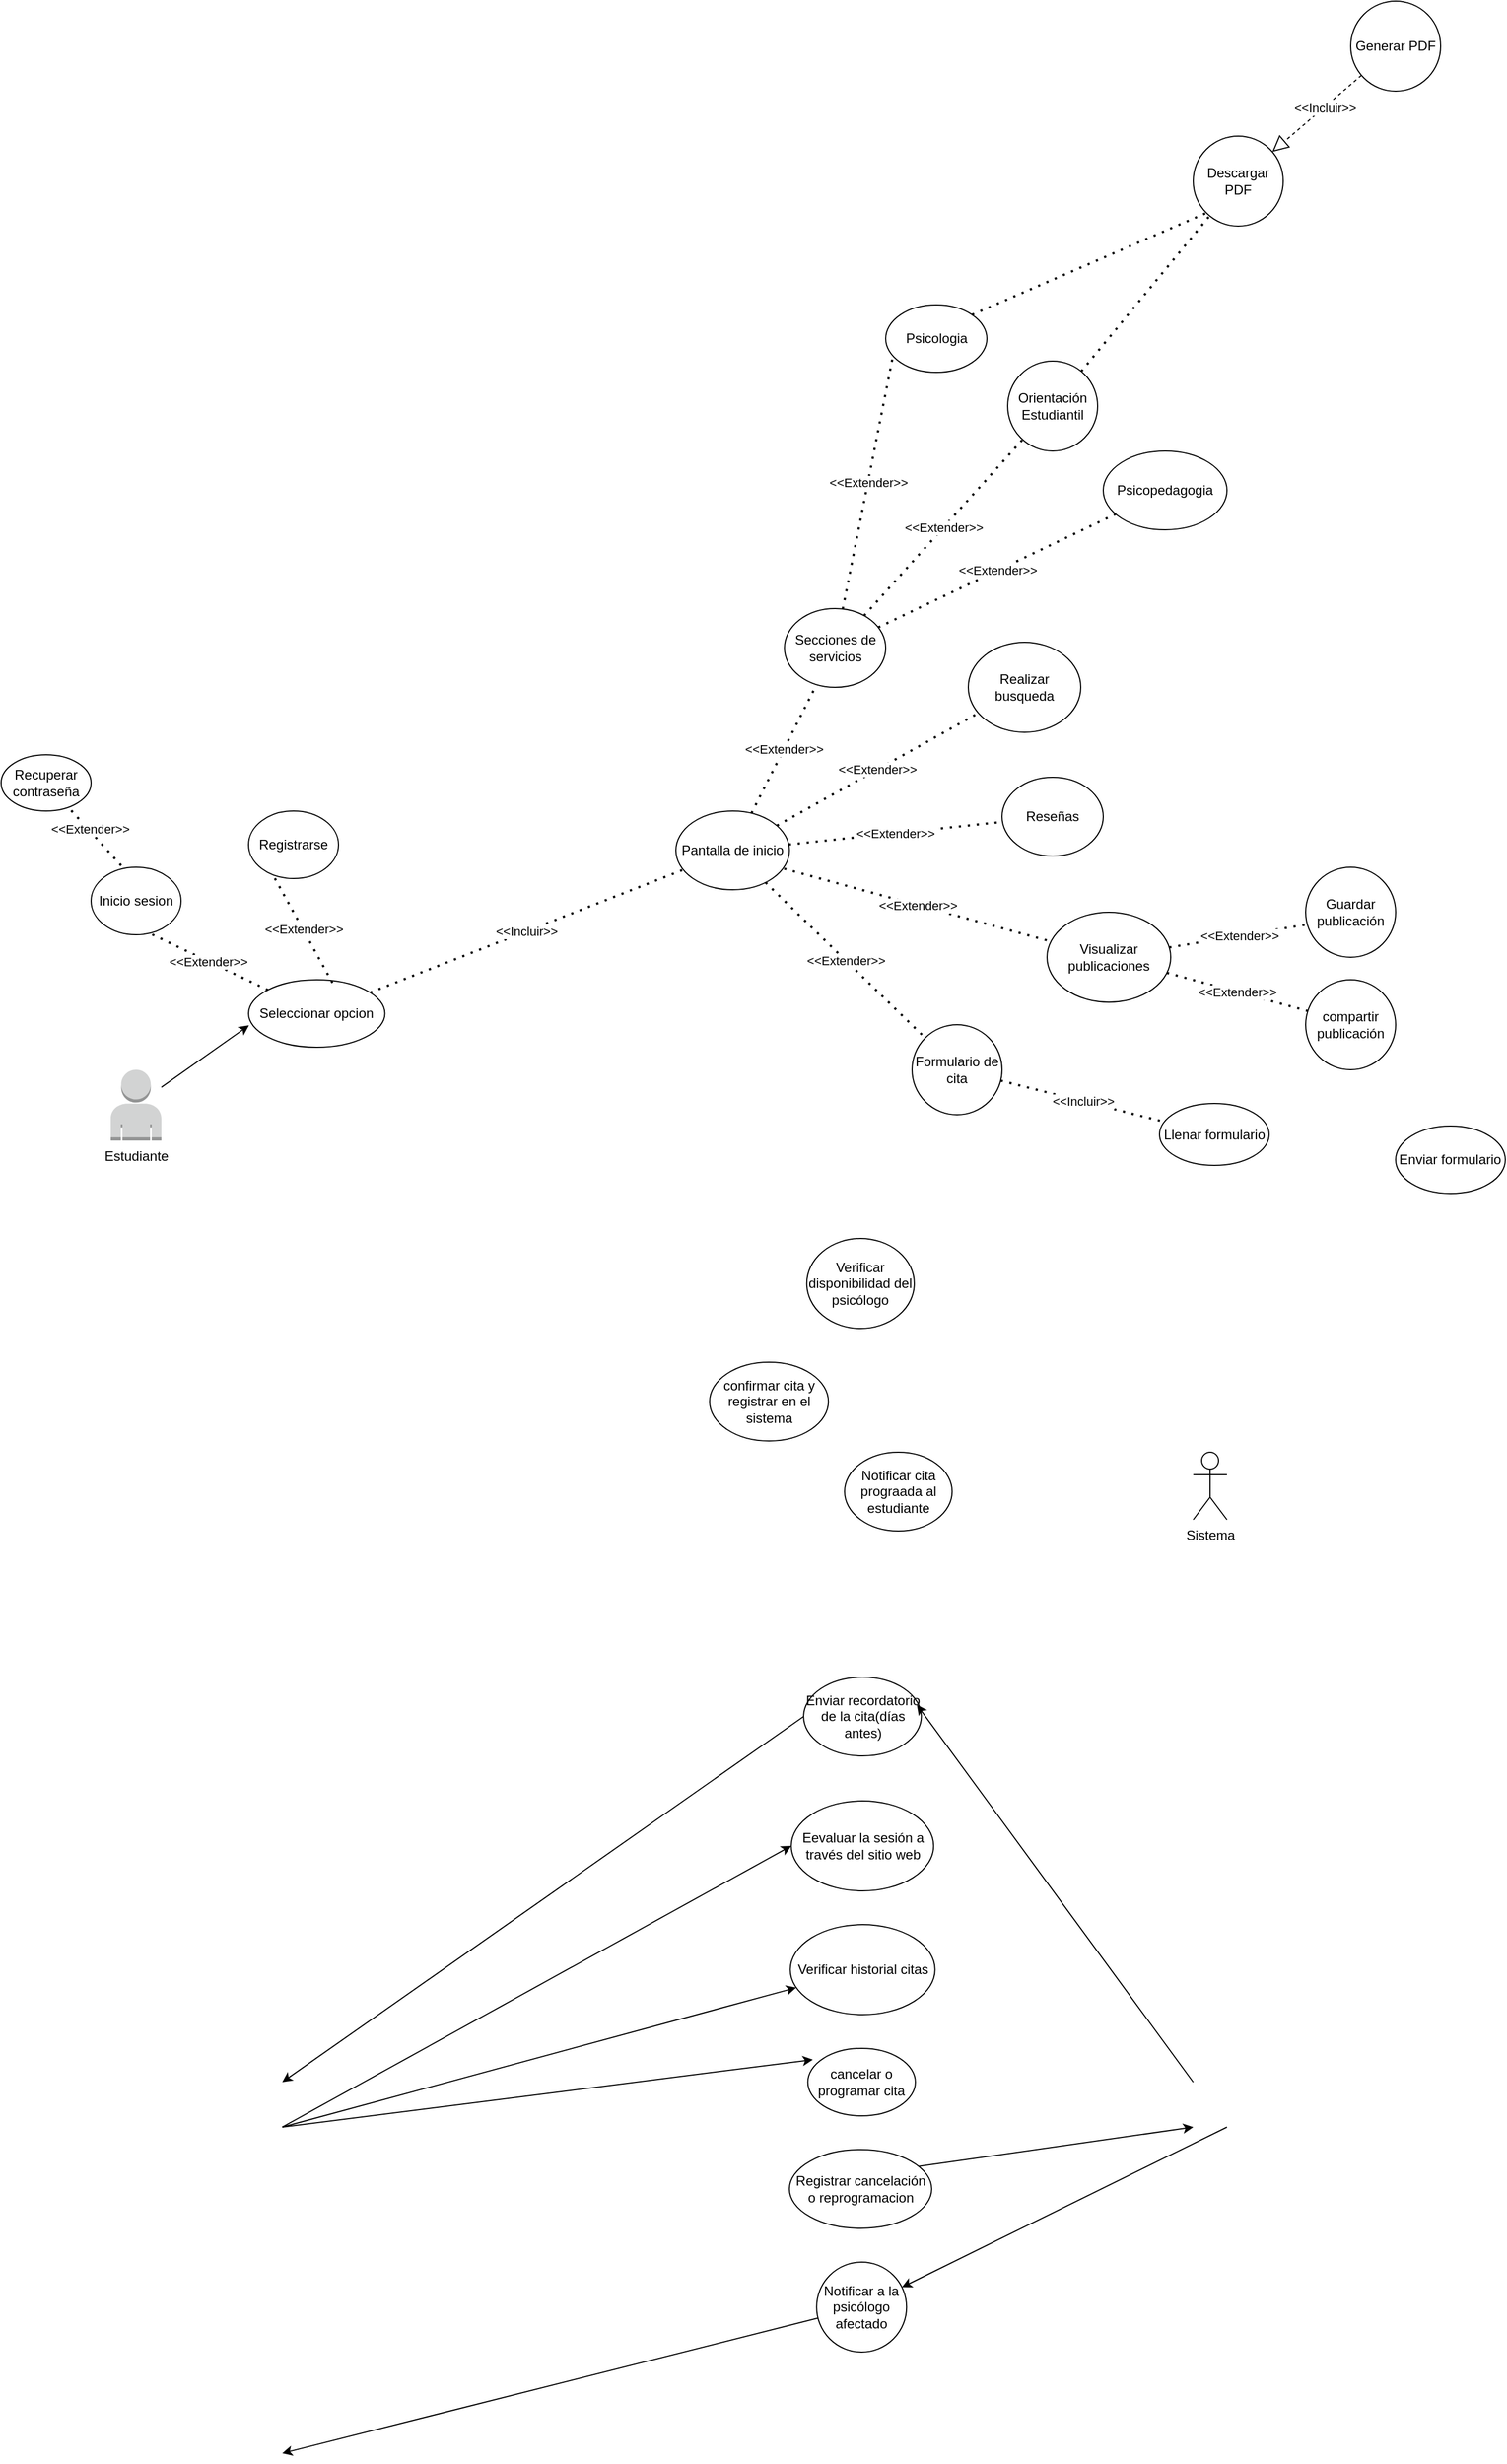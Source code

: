 <mxfile version="21.5.0" type="github">
  <diagram id="7m72LDxQtxL-9XKPCtJv" name="Página-1">
    <mxGraphModel dx="1247" dy="1749" grid="1" gridSize="10" guides="1" tooltips="1" connect="1" arrows="1" fold="1" page="1" pageScale="1" pageWidth="850" pageHeight="1100" math="0" shadow="0">
      <root>
        <mxCell id="0" />
        <mxCell id="1" parent="0" />
        <mxCell id="SLZqTuVwZuzJUBH67Rhd-2" value="Seleccionar opcion" style="ellipse;whiteSpace=wrap;html=1;" parent="1" vertex="1">
          <mxGeometry x="350.0" y="390" width="121.25" height="60" as="geometry" />
        </mxCell>
        <mxCell id="SLZqTuVwZuzJUBH67Rhd-8" value="Llenar formulario" style="ellipse;whiteSpace=wrap;html=1;" parent="1" vertex="1">
          <mxGeometry x="1160" y="500" width="97.5" height="55" as="geometry" />
        </mxCell>
        <mxCell id="SLZqTuVwZuzJUBH67Rhd-10" value="&lt;div&gt;Enviar formulario&lt;br&gt;&lt;/div&gt;" style="ellipse;whiteSpace=wrap;html=1;" parent="1" vertex="1">
          <mxGeometry x="1370" y="520" width="97.49" height="60" as="geometry" />
        </mxCell>
        <mxCell id="SLZqTuVwZuzJUBH67Rhd-12" value="Verificar disponibilidad del psicólogo" style="ellipse;whiteSpace=wrap;html=1;" parent="1" vertex="1">
          <mxGeometry x="846.37" y="620" width="95.62" height="80" as="geometry" />
        </mxCell>
        <mxCell id="SLZqTuVwZuzJUBH67Rhd-14" value="confirmar cita y registrar en el sistema" style="ellipse;whiteSpace=wrap;html=1;" parent="1" vertex="1">
          <mxGeometry x="760" y="730" width="105.62" height="70" as="geometry" />
        </mxCell>
        <mxCell id="SLZqTuVwZuzJUBH67Rhd-16" value="Notificar cita prograada al estudiante" style="ellipse;whiteSpace=wrap;html=1;" parent="1" vertex="1">
          <mxGeometry x="880" y="810" width="95.62" height="70" as="geometry" />
        </mxCell>
        <mxCell id="SLZqTuVwZuzJUBH67Rhd-19" value="Enviar recordatorio de la cita(días antes)" style="ellipse;whiteSpace=wrap;html=1;" parent="1" vertex="1">
          <mxGeometry x="843.54" y="1010" width="104.68" height="70" as="geometry" />
        </mxCell>
        <mxCell id="SLZqTuVwZuzJUBH67Rhd-25" value="Eevaluar la sesión a través del sitio web " style="ellipse;whiteSpace=wrap;html=1;" parent="1" vertex="1">
          <mxGeometry x="832.59" y="1120" width="126.57" height="80" as="geometry" />
        </mxCell>
        <mxCell id="SLZqTuVwZuzJUBH67Rhd-29" value="Sistema" style="shape=umlActor;verticalLabelPosition=bottom;verticalAlign=top;html=1;outlineConnect=0;" parent="1" vertex="1">
          <mxGeometry x="1190" y="810" width="30" height="60" as="geometry" />
        </mxCell>
        <mxCell id="SLZqTuVwZuzJUBH67Rhd-36" value="" style="endArrow=classic;html=1;rounded=0;entryX=0.003;entryY=0.676;entryDx=0;entryDy=0;entryPerimeter=0;" parent="1" source="rhVo1ASn1AgVRIdYZEBx-45" target="SLZqTuVwZuzJUBH67Rhd-2" edge="1">
          <mxGeometry width="50" height="50" relative="1" as="geometry">
            <mxPoint x="130" y="560" as="sourcePoint" />
            <mxPoint x="900" y="670" as="targetPoint" />
          </mxGeometry>
        </mxCell>
        <mxCell id="SLZqTuVwZuzJUBH67Rhd-49" value="" style="endArrow=classic;html=1;rounded=0;exitX=0;exitY=0.333;exitDx=0;exitDy=0;exitPerimeter=0;entryX=0.962;entryY=0.35;entryDx=0;entryDy=0;entryPerimeter=0;" parent="1" target="SLZqTuVwZuzJUBH67Rhd-19" edge="1">
          <mxGeometry width="50" height="50" relative="1" as="geometry">
            <mxPoint x="1190" y="1370" as="sourcePoint" />
            <mxPoint x="870" y="1397" as="targetPoint" />
          </mxGeometry>
        </mxCell>
        <mxCell id="SLZqTuVwZuzJUBH67Rhd-50" value="" style="endArrow=classic;html=1;rounded=0;exitX=0;exitY=0.5;exitDx=0;exitDy=0;entryX=1;entryY=0.333;entryDx=0;entryDy=0;entryPerimeter=0;" parent="1" source="SLZqTuVwZuzJUBH67Rhd-19" edge="1">
          <mxGeometry width="50" height="50" relative="1" as="geometry">
            <mxPoint x="1200" y="1380" as="sourcePoint" />
            <mxPoint x="380" y="1370" as="targetPoint" />
          </mxGeometry>
        </mxCell>
        <mxCell id="SLZqTuVwZuzJUBH67Rhd-51" value="Verificar historial citas " style="ellipse;whiteSpace=wrap;html=1;" parent="1" vertex="1">
          <mxGeometry x="831.68" y="1230" width="128.7" height="80" as="geometry" />
        </mxCell>
        <mxCell id="SLZqTuVwZuzJUBH67Rhd-53" value="" style="endArrow=classic;html=1;rounded=0;exitX=1;exitY=1;exitDx=0;exitDy=0;exitPerimeter=0;" parent="1" target="SLZqTuVwZuzJUBH67Rhd-51" edge="1">
          <mxGeometry width="50" height="50" relative="1" as="geometry">
            <mxPoint x="380" y="1410" as="sourcePoint" />
            <mxPoint x="900" y="1380" as="targetPoint" />
          </mxGeometry>
        </mxCell>
        <mxCell id="SLZqTuVwZuzJUBH67Rhd-54" value="" style="endArrow=classic;html=1;rounded=0;exitX=1;exitY=1;exitDx=0;exitDy=0;exitPerimeter=0;entryX=0;entryY=0.5;entryDx=0;entryDy=0;" parent="1" target="SLZqTuVwZuzJUBH67Rhd-25" edge="1">
          <mxGeometry width="50" height="50" relative="1" as="geometry">
            <mxPoint x="380" y="1410" as="sourcePoint" />
            <mxPoint x="803" y="1507" as="targetPoint" />
          </mxGeometry>
        </mxCell>
        <mxCell id="SLZqTuVwZuzJUBH67Rhd-55" value="cancelar o programar cita" style="ellipse;whiteSpace=wrap;html=1;" parent="1" vertex="1">
          <mxGeometry x="847.31" y="1340" width="95.65" height="60" as="geometry" />
        </mxCell>
        <mxCell id="SLZqTuVwZuzJUBH67Rhd-57" value="" style="endArrow=classic;html=1;rounded=0;entryX=0.046;entryY=0.167;entryDx=0;entryDy=0;entryPerimeter=0;" parent="1" target="SLZqTuVwZuzJUBH67Rhd-55" edge="1">
          <mxGeometry width="50" height="50" relative="1" as="geometry">
            <mxPoint x="380" y="1410" as="sourcePoint" />
            <mxPoint x="803" y="1507" as="targetPoint" />
          </mxGeometry>
        </mxCell>
        <mxCell id="SLZqTuVwZuzJUBH67Rhd-58" value="Registrar cancelación o reprogramacion" style="ellipse;whiteSpace=wrap;html=1;" parent="1" vertex="1">
          <mxGeometry x="830.91" y="1430" width="126.54" height="70" as="geometry" />
        </mxCell>
        <mxCell id="SLZqTuVwZuzJUBH67Rhd-61" value="" style="endArrow=classic;html=1;rounded=0;entryX=0;entryY=1;entryDx=0;entryDy=0;entryPerimeter=0;exitX=0.909;exitY=0.213;exitDx=0;exitDy=0;exitPerimeter=0;" parent="1" source="SLZqTuVwZuzJUBH67Rhd-58" edge="1">
          <mxGeometry width="50" height="50" relative="1" as="geometry">
            <mxPoint x="850" y="1510" as="sourcePoint" />
            <mxPoint x="1190" y="1410" as="targetPoint" />
          </mxGeometry>
        </mxCell>
        <mxCell id="SLZqTuVwZuzJUBH67Rhd-62" value="Notificar a la psicólogo afectado " style="ellipse;whiteSpace=wrap;html=1;" parent="1" vertex="1">
          <mxGeometry x="855.12" y="1530" width="80" height="80" as="geometry" />
        </mxCell>
        <mxCell id="SLZqTuVwZuzJUBH67Rhd-64" value="" style="endArrow=classic;html=1;rounded=0;exitX=1;exitY=1;exitDx=0;exitDy=0;exitPerimeter=0;" parent="1" target="SLZqTuVwZuzJUBH67Rhd-62" edge="1">
          <mxGeometry width="50" height="50" relative="1" as="geometry">
            <mxPoint x="1220" y="1410" as="sourcePoint" />
            <mxPoint x="1200" y="1420" as="targetPoint" />
          </mxGeometry>
        </mxCell>
        <mxCell id="SLZqTuVwZuzJUBH67Rhd-66" value="" style="endArrow=classic;html=1;rounded=0;entryX=1;entryY=1;entryDx=0;entryDy=0;entryPerimeter=0;" parent="1" source="SLZqTuVwZuzJUBH67Rhd-62" edge="1">
          <mxGeometry width="50" height="50" relative="1" as="geometry">
            <mxPoint x="924" y="1705" as="sourcePoint" />
            <mxPoint x="380" y="1700" as="targetPoint" />
          </mxGeometry>
        </mxCell>
        <mxCell id="rhVo1ASn1AgVRIdYZEBx-3" value="Recuperar contraseña" style="ellipse;whiteSpace=wrap;html=1;" vertex="1" parent="1">
          <mxGeometry x="130" y="190" width="80" height="50" as="geometry" />
        </mxCell>
        <mxCell id="rhVo1ASn1AgVRIdYZEBx-4" value="Inicio sesion" style="ellipse;whiteSpace=wrap;html=1;" vertex="1" parent="1">
          <mxGeometry x="210" y="290" width="80" height="60" as="geometry" />
        </mxCell>
        <mxCell id="rhVo1ASn1AgVRIdYZEBx-5" value="Registrarse" style="ellipse;whiteSpace=wrap;html=1;" vertex="1" parent="1">
          <mxGeometry x="350.0" y="240" width="80" height="60" as="geometry" />
        </mxCell>
        <mxCell id="rhVo1ASn1AgVRIdYZEBx-6" value="Pantalla de inicio" style="ellipse;whiteSpace=wrap;html=1;" vertex="1" parent="1">
          <mxGeometry x="730" y="240" width="100.91" height="70" as="geometry" />
        </mxCell>
        <mxCell id="rhVo1ASn1AgVRIdYZEBx-7" value="" style="endArrow=none;dashed=1;html=1;dashPattern=1 3;strokeWidth=2;rounded=0;exitX=0.334;exitY=-0.026;exitDx=0;exitDy=0;exitPerimeter=0;" edge="1" parent="1" source="rhVo1ASn1AgVRIdYZEBx-4" target="rhVo1ASn1AgVRIdYZEBx-3">
          <mxGeometry width="50" height="50" relative="1" as="geometry">
            <mxPoint x="300" y="390" as="sourcePoint" />
            <mxPoint x="350.0" y="340" as="targetPoint" />
          </mxGeometry>
        </mxCell>
        <mxCell id="rhVo1ASn1AgVRIdYZEBx-8" value="&amp;lt;&amp;lt;Extender&amp;gt;&amp;gt;" style="edgeLabel;html=1;align=center;verticalAlign=middle;resizable=0;points=[];" vertex="1" connectable="0" parent="rhVo1ASn1AgVRIdYZEBx-7">
          <mxGeometry x="0.204" y="-2" relative="1" as="geometry">
            <mxPoint x="-1" as="offset" />
          </mxGeometry>
        </mxCell>
        <mxCell id="rhVo1ASn1AgVRIdYZEBx-12" value="&amp;lt;&amp;lt;Extender&amp;gt;&amp;gt;" style="endArrow=none;dashed=1;html=1;dashPattern=1 3;strokeWidth=2;rounded=0;entryX=0.646;entryY=0.974;entryDx=0;entryDy=0;entryPerimeter=0;" edge="1" parent="1" source="SLZqTuVwZuzJUBH67Rhd-2" target="rhVo1ASn1AgVRIdYZEBx-4">
          <mxGeometry width="50" height="50" relative="1" as="geometry">
            <mxPoint x="580" y="470" as="sourcePoint" />
            <mxPoint x="630" y="420" as="targetPoint" />
          </mxGeometry>
        </mxCell>
        <mxCell id="rhVo1ASn1AgVRIdYZEBx-13" value="&amp;lt;&amp;lt;Extender&amp;gt;&amp;gt;" style="endArrow=none;dashed=1;html=1;dashPattern=1 3;strokeWidth=2;rounded=0;entryX=0.283;entryY=0.974;entryDx=0;entryDy=0;entryPerimeter=0;exitX=0.615;exitY=0.045;exitDx=0;exitDy=0;exitPerimeter=0;" edge="1" parent="1" source="SLZqTuVwZuzJUBH67Rhd-2" target="rhVo1ASn1AgVRIdYZEBx-5">
          <mxGeometry width="50" height="50" relative="1" as="geometry">
            <mxPoint x="580" y="470" as="sourcePoint" />
            <mxPoint x="630" y="420" as="targetPoint" />
          </mxGeometry>
        </mxCell>
        <mxCell id="rhVo1ASn1AgVRIdYZEBx-15" value="&amp;lt;&amp;lt;Incluir&amp;gt;&amp;gt;" style="endArrow=none;dashed=1;html=1;dashPattern=1 3;strokeWidth=2;rounded=0;" edge="1" parent="1" source="SLZqTuVwZuzJUBH67Rhd-2" target="rhVo1ASn1AgVRIdYZEBx-6">
          <mxGeometry width="50" height="50" relative="1" as="geometry">
            <mxPoint x="702.81" y="750" as="sourcePoint" />
            <mxPoint x="752.81" y="700" as="targetPoint" />
          </mxGeometry>
        </mxCell>
        <mxCell id="rhVo1ASn1AgVRIdYZEBx-20" value="Psicologia" style="ellipse;whiteSpace=wrap;html=1;" vertex="1" parent="1">
          <mxGeometry x="916.54" y="-210" width="90" height="60" as="geometry" />
        </mxCell>
        <mxCell id="rhVo1ASn1AgVRIdYZEBx-21" value="Orientación Estudiantil" style="ellipse;whiteSpace=wrap;html=1;" vertex="1" parent="1">
          <mxGeometry x="1025" y="-160" width="80" height="80" as="geometry" />
        </mxCell>
        <mxCell id="rhVo1ASn1AgVRIdYZEBx-22" value="Psicopedagogia" style="ellipse;whiteSpace=wrap;html=1;" vertex="1" parent="1">
          <mxGeometry x="1110" y="-80" width="110" height="70" as="geometry" />
        </mxCell>
        <mxCell id="rhVo1ASn1AgVRIdYZEBx-24" value="Secciones de servicios" style="ellipse;whiteSpace=wrap;html=1;" vertex="1" parent="1">
          <mxGeometry x="826.54" y="60" width="90" height="70" as="geometry" />
        </mxCell>
        <mxCell id="rhVo1ASn1AgVRIdYZEBx-25" value="&amp;lt;&amp;lt;Extender&amp;gt;&amp;gt;" style="endArrow=none;dashed=1;html=1;dashPattern=1 3;strokeWidth=2;rounded=0;" edge="1" parent="1" source="rhVo1ASn1AgVRIdYZEBx-6" target="rhVo1ASn1AgVRIdYZEBx-24">
          <mxGeometry width="50" height="50" relative="1" as="geometry">
            <mxPoint x="850" y="400" as="sourcePoint" />
            <mxPoint x="900" y="350" as="targetPoint" />
          </mxGeometry>
        </mxCell>
        <mxCell id="rhVo1ASn1AgVRIdYZEBx-26" value="&amp;lt;&amp;lt;Extender&amp;gt;&amp;gt;" style="endArrow=none;dashed=1;html=1;dashPattern=1 3;strokeWidth=2;rounded=0;entryX=0.074;entryY=0.741;entryDx=0;entryDy=0;entryPerimeter=0;" edge="1" parent="1" source="rhVo1ASn1AgVRIdYZEBx-24" target="rhVo1ASn1AgVRIdYZEBx-20">
          <mxGeometry width="50" height="50" relative="1" as="geometry">
            <mxPoint x="850" y="220" as="sourcePoint" />
            <mxPoint x="900" y="170" as="targetPoint" />
          </mxGeometry>
        </mxCell>
        <mxCell id="rhVo1ASn1AgVRIdYZEBx-27" value="&amp;lt;&amp;lt;Extender&amp;gt;&amp;gt;" style="endArrow=none;dashed=1;html=1;dashPattern=1 3;strokeWidth=2;rounded=0;" edge="1" parent="1" source="rhVo1ASn1AgVRIdYZEBx-24" target="rhVo1ASn1AgVRIdYZEBx-21">
          <mxGeometry width="50" height="50" relative="1" as="geometry">
            <mxPoint x="850" y="220" as="sourcePoint" />
            <mxPoint x="900" y="170" as="targetPoint" />
          </mxGeometry>
        </mxCell>
        <mxCell id="rhVo1ASn1AgVRIdYZEBx-28" value="&amp;lt;&amp;lt;Extender&amp;gt;&amp;gt;" style="endArrow=none;dashed=1;html=1;dashPattern=1 3;strokeWidth=2;rounded=0;" edge="1" parent="1" source="rhVo1ASn1AgVRIdYZEBx-24" target="rhVo1ASn1AgVRIdYZEBx-22">
          <mxGeometry width="50" height="50" relative="1" as="geometry">
            <mxPoint x="850" y="220" as="sourcePoint" />
            <mxPoint x="900" y="170" as="targetPoint" />
          </mxGeometry>
        </mxCell>
        <mxCell id="rhVo1ASn1AgVRIdYZEBx-29" value="Realizar busqueda" style="ellipse;whiteSpace=wrap;html=1;" vertex="1" parent="1">
          <mxGeometry x="990" y="90" width="100" height="80" as="geometry" />
        </mxCell>
        <mxCell id="rhVo1ASn1AgVRIdYZEBx-30" value="&amp;lt;&amp;lt;Extender&amp;gt;&amp;gt;" style="endArrow=none;dashed=1;html=1;dashPattern=1 3;strokeWidth=2;rounded=0;" edge="1" parent="1" source="rhVo1ASn1AgVRIdYZEBx-6" target="rhVo1ASn1AgVRIdYZEBx-29">
          <mxGeometry width="50" height="50" relative="1" as="geometry">
            <mxPoint x="850" y="400" as="sourcePoint" />
            <mxPoint x="900" y="350" as="targetPoint" />
          </mxGeometry>
        </mxCell>
        <mxCell id="rhVo1ASn1AgVRIdYZEBx-31" value="Reseñas" style="ellipse;whiteSpace=wrap;html=1;" vertex="1" parent="1">
          <mxGeometry x="1020" y="210" width="90" height="70" as="geometry" />
        </mxCell>
        <mxCell id="rhVo1ASn1AgVRIdYZEBx-32" value="&amp;lt;&amp;lt;Extender&amp;gt;&amp;gt;" style="endArrow=none;dashed=1;html=1;dashPattern=1 3;strokeWidth=2;rounded=0;" edge="1" parent="1" source="rhVo1ASn1AgVRIdYZEBx-6" target="rhVo1ASn1AgVRIdYZEBx-31">
          <mxGeometry width="50" height="50" relative="1" as="geometry">
            <mxPoint x="900" y="340" as="sourcePoint" />
            <mxPoint x="950" y="290" as="targetPoint" />
          </mxGeometry>
        </mxCell>
        <mxCell id="rhVo1ASn1AgVRIdYZEBx-33" value="Visualizar publicaciones" style="ellipse;whiteSpace=wrap;html=1;" vertex="1" parent="1">
          <mxGeometry x="1060" y="330" width="110" height="80" as="geometry" />
        </mxCell>
        <mxCell id="rhVo1ASn1AgVRIdYZEBx-34" value="&amp;lt;&amp;lt;Extender&amp;gt;&amp;gt;" style="endArrow=none;dashed=1;html=1;dashPattern=1 3;strokeWidth=2;rounded=0;exitX=0.954;exitY=0.733;exitDx=0;exitDy=0;exitPerimeter=0;" edge="1" parent="1" source="rhVo1ASn1AgVRIdYZEBx-6" target="rhVo1ASn1AgVRIdYZEBx-33">
          <mxGeometry width="50" height="50" relative="1" as="geometry">
            <mxPoint x="1000" y="330" as="sourcePoint" />
            <mxPoint x="1050" y="280" as="targetPoint" />
          </mxGeometry>
        </mxCell>
        <mxCell id="rhVo1ASn1AgVRIdYZEBx-35" value="Guardar publicación" style="ellipse;whiteSpace=wrap;html=1;" vertex="1" parent="1">
          <mxGeometry x="1290" y="290" width="80" height="80" as="geometry" />
        </mxCell>
        <mxCell id="rhVo1ASn1AgVRIdYZEBx-37" value="compartir publicación" style="ellipse;whiteSpace=wrap;html=1;" vertex="1" parent="1">
          <mxGeometry x="1290" y="390" width="80" height="80" as="geometry" />
        </mxCell>
        <mxCell id="rhVo1ASn1AgVRIdYZEBx-39" value="&amp;lt;&amp;lt;Extender&amp;gt;&amp;gt;" style="endArrow=none;dashed=1;html=1;dashPattern=1 3;strokeWidth=2;rounded=0;entryX=0.039;entryY=0.632;entryDx=0;entryDy=0;entryPerimeter=0;" edge="1" parent="1" source="rhVo1ASn1AgVRIdYZEBx-33" target="rhVo1ASn1AgVRIdYZEBx-35">
          <mxGeometry width="50" height="50" relative="1" as="geometry">
            <mxPoint x="1100" y="460" as="sourcePoint" />
            <mxPoint x="1150" y="410" as="targetPoint" />
          </mxGeometry>
        </mxCell>
        <mxCell id="rhVo1ASn1AgVRIdYZEBx-40" value="&amp;lt;&amp;lt;Extender&amp;gt;&amp;gt;" style="endArrow=none;dashed=1;html=1;dashPattern=1 3;strokeWidth=2;rounded=0;entryX=0.021;entryY=0.346;entryDx=0;entryDy=0;entryPerimeter=0;" edge="1" parent="1" source="rhVo1ASn1AgVRIdYZEBx-33" target="rhVo1ASn1AgVRIdYZEBx-37">
          <mxGeometry width="50" height="50" relative="1" as="geometry">
            <mxPoint x="1100" y="460" as="sourcePoint" />
            <mxPoint x="1150" y="410" as="targetPoint" />
          </mxGeometry>
        </mxCell>
        <mxCell id="rhVo1ASn1AgVRIdYZEBx-41" value="Formulario de cita" style="ellipse;whiteSpace=wrap;html=1;" vertex="1" parent="1">
          <mxGeometry x="940" y="430" width="80" height="80" as="geometry" />
        </mxCell>
        <mxCell id="rhVo1ASn1AgVRIdYZEBx-42" value="&amp;lt;&amp;lt;Extender&amp;gt;&amp;gt;" style="endArrow=none;dashed=1;html=1;dashPattern=1 3;strokeWidth=2;rounded=0;entryX=0;entryY=0;entryDx=0;entryDy=0;" edge="1" parent="1" source="rhVo1ASn1AgVRIdYZEBx-6" target="rhVo1ASn1AgVRIdYZEBx-41">
          <mxGeometry width="50" height="50" relative="1" as="geometry">
            <mxPoint x="1010" y="470" as="sourcePoint" />
            <mxPoint x="1060" y="420" as="targetPoint" />
          </mxGeometry>
        </mxCell>
        <mxCell id="rhVo1ASn1AgVRIdYZEBx-43" value="&amp;lt;&amp;lt;Incluir&amp;gt;&amp;gt;" style="endArrow=none;dashed=1;html=1;dashPattern=1 3;strokeWidth=2;rounded=0;" edge="1" parent="1" source="rhVo1ASn1AgVRIdYZEBx-41" target="SLZqTuVwZuzJUBH67Rhd-8">
          <mxGeometry width="50" height="50" relative="1" as="geometry">
            <mxPoint x="1010" y="470" as="sourcePoint" />
            <mxPoint x="1060" y="420" as="targetPoint" />
          </mxGeometry>
        </mxCell>
        <mxCell id="rhVo1ASn1AgVRIdYZEBx-45" value="Estudiante" style="outlineConnect=0;dashed=0;verticalLabelPosition=bottom;verticalAlign=top;align=center;html=1;shape=mxgraph.aws3.user;fillColor=#D2D3D3;gradientColor=none;" vertex="1" parent="1">
          <mxGeometry x="227.5" y="470" width="45" height="63" as="geometry" />
        </mxCell>
        <mxCell id="rhVo1ASn1AgVRIdYZEBx-47" value="Descargar PDF" style="ellipse;whiteSpace=wrap;html=1;" vertex="1" parent="1">
          <mxGeometry x="1190" y="-360" width="80" height="80" as="geometry" />
        </mxCell>
        <mxCell id="rhVo1ASn1AgVRIdYZEBx-48" value="Generar PDF" style="ellipse;whiteSpace=wrap;html=1;" vertex="1" parent="1">
          <mxGeometry x="1330" y="-480" width="80" height="80" as="geometry" />
        </mxCell>
        <mxCell id="rhVo1ASn1AgVRIdYZEBx-51" value="" style="endArrow=block;dashed=1;endFill=0;endSize=12;html=1;rounded=0;" edge="1" parent="1" source="rhVo1ASn1AgVRIdYZEBx-48" target="rhVo1ASn1AgVRIdYZEBx-47">
          <mxGeometry width="160" relative="1" as="geometry">
            <mxPoint x="960.38" y="-340" as="sourcePoint" />
            <mxPoint x="1165.26" y="-350" as="targetPoint" />
          </mxGeometry>
        </mxCell>
        <mxCell id="rhVo1ASn1AgVRIdYZEBx-52" value="&amp;lt;&amp;lt;Incluir&amp;gt;&amp;gt;" style="edgeLabel;html=1;align=center;verticalAlign=middle;resizable=0;points=[];" vertex="1" connectable="0" parent="rhVo1ASn1AgVRIdYZEBx-51">
          <mxGeometry x="-0.17" y="1" relative="1" as="geometry">
            <mxPoint as="offset" />
          </mxGeometry>
        </mxCell>
        <mxCell id="rhVo1ASn1AgVRIdYZEBx-53" value="" style="endArrow=none;dashed=1;html=1;dashPattern=1 3;strokeWidth=2;rounded=0;entryX=0;entryY=1;entryDx=0;entryDy=0;exitX=1;exitY=0;exitDx=0;exitDy=0;" edge="1" parent="1" source="rhVo1ASn1AgVRIdYZEBx-20" target="rhVo1ASn1AgVRIdYZEBx-47">
          <mxGeometry width="50" height="50" relative="1" as="geometry">
            <mxPoint x="950" y="-140" as="sourcePoint" />
            <mxPoint x="1080" y="-260" as="targetPoint" />
          </mxGeometry>
        </mxCell>
        <mxCell id="rhVo1ASn1AgVRIdYZEBx-54" value="" style="endArrow=none;dashed=1;html=1;dashPattern=1 3;strokeWidth=2;rounded=0;" edge="1" parent="1" source="rhVo1ASn1AgVRIdYZEBx-21" target="rhVo1ASn1AgVRIdYZEBx-47">
          <mxGeometry width="50" height="50" relative="1" as="geometry">
            <mxPoint x="1205" y="-170" as="sourcePoint" />
            <mxPoint x="1255" y="-220" as="targetPoint" />
          </mxGeometry>
        </mxCell>
      </root>
    </mxGraphModel>
  </diagram>
</mxfile>
